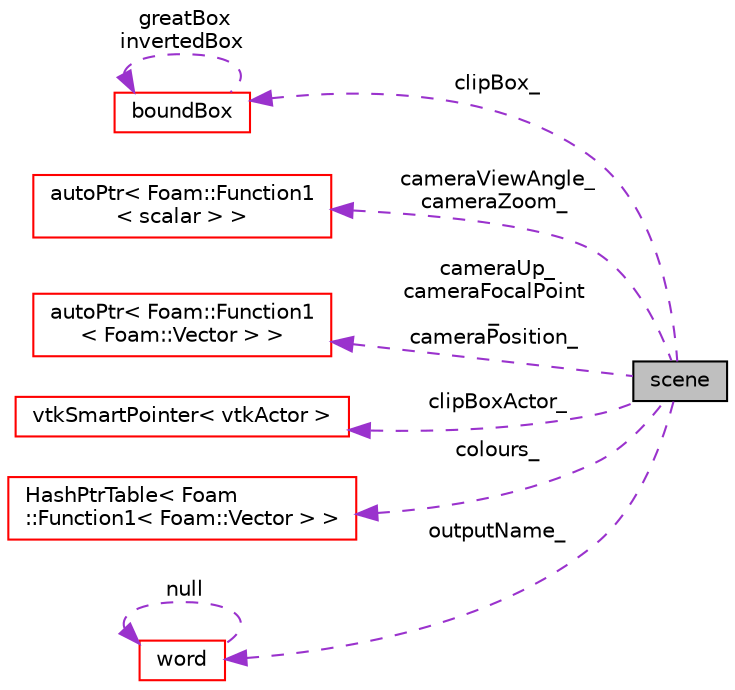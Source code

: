 digraph "scene"
{
  bgcolor="transparent";
  edge [fontname="Helvetica",fontsize="10",labelfontname="Helvetica",labelfontsize="10"];
  node [fontname="Helvetica",fontsize="10",shape=record];
  rankdir="LR";
  Node1 [label="scene",height=0.2,width=0.4,color="black", fillcolor="grey75", style="filled" fontcolor="black"];
  Node2 -> Node1 [dir="back",color="darkorchid3",fontsize="10",style="dashed",label=" clipBox_" ,fontname="Helvetica"];
  Node2 [label="boundBox",height=0.2,width=0.4,color="red",URL="$classFoam_1_1boundBox.html",tooltip="A bounding box defined in terms of min/max extrema points. "];
  Node2 -> Node2 [dir="back",color="darkorchid3",fontsize="10",style="dashed",label=" greatBox\ninvertedBox" ,fontname="Helvetica"];
  Node3 -> Node1 [dir="back",color="darkorchid3",fontsize="10",style="dashed",label=" cameraViewAngle_\ncameraZoom_" ,fontname="Helvetica"];
  Node3 [label="autoPtr\< Foam::Function1\l\< scalar \> \>",height=0.2,width=0.4,color="red",URL="$classFoam_1_1autoPtr.html"];
  Node4 -> Node1 [dir="back",color="darkorchid3",fontsize="10",style="dashed",label=" cameraUp_\ncameraFocalPoint\l_\ncameraPosition_" ,fontname="Helvetica"];
  Node4 [label="autoPtr\< Foam::Function1\l\< Foam::Vector \> \>",height=0.2,width=0.4,color="red",URL="$classFoam_1_1autoPtr.html"];
  Node5 -> Node1 [dir="back",color="darkorchid3",fontsize="10",style="dashed",label=" clipBoxActor_" ,fontname="Helvetica"];
  Node5 [label="vtkSmartPointer\< vtkActor \>",height=0.2,width=0.4,color="red",URL="$classvtkSmartPointer.html"];
  Node6 -> Node1 [dir="back",color="darkorchid3",fontsize="10",style="dashed",label=" colours_" ,fontname="Helvetica"];
  Node6 [label="HashPtrTable\< Foam\l::Function1\< Foam::Vector \> \>",height=0.2,width=0.4,color="red",URL="$classFoam_1_1HashPtrTable.html"];
  Node7 -> Node1 [dir="back",color="darkorchid3",fontsize="10",style="dashed",label=" outputName_" ,fontname="Helvetica"];
  Node7 [label="word",height=0.2,width=0.4,color="red",URL="$classFoam_1_1word.html",tooltip="A class for handling words, derived from Foam::string. "];
  Node7 -> Node7 [dir="back",color="darkorchid3",fontsize="10",style="dashed",label=" null" ,fontname="Helvetica"];
}
